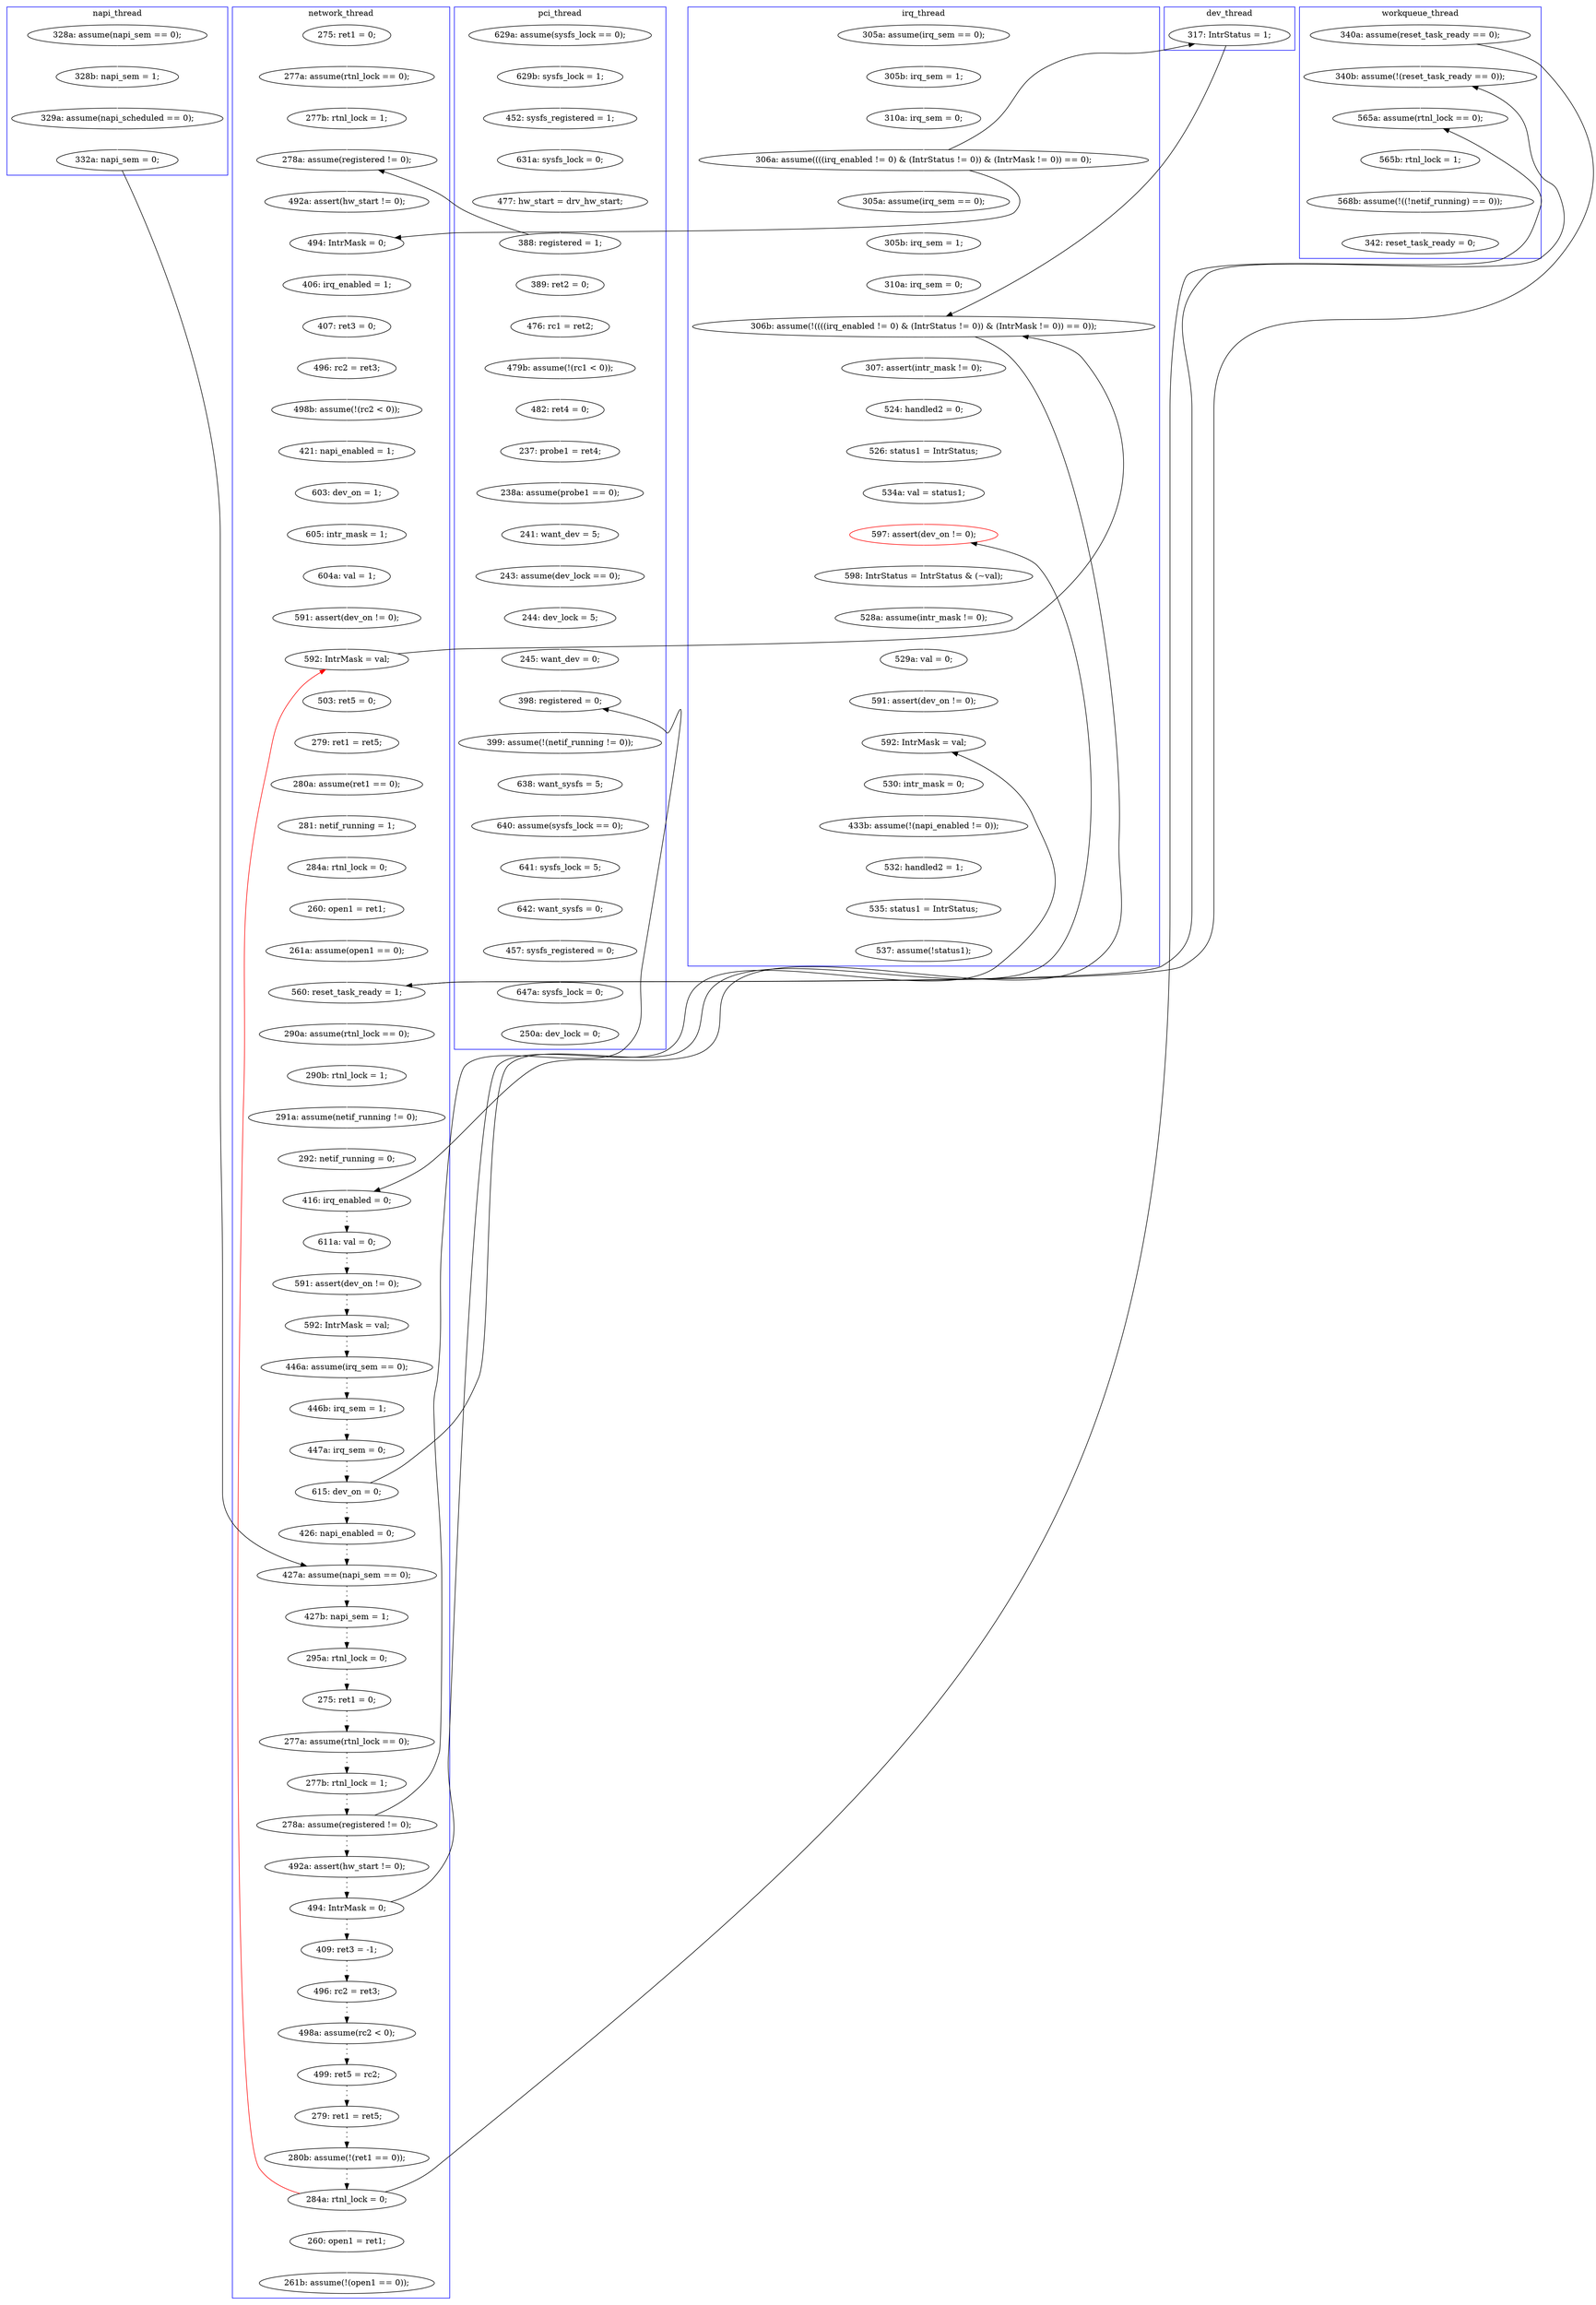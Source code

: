 digraph Counterexample {
	215 -> 216 [color = black, style = dotted]
	148 -> 244 [color = black, style = solid, constraint = false]
	273 -> 276 [color = white, style = solid]
	209 -> 215 [color = black, style = dotted]
	67 -> 83 [color = white, style = solid]
	114 -> 120 [color = white, style = solid]
	65 -> 67 [color = white, style = solid]
	133 -> 134 [color = white, style = solid]
	153 -> 155 [color = white, style = solid]
	120 -> 121 [color = white, style = solid]
	197 -> 200 [color = white, style = solid]
	240 -> 267 [color = white, style = solid]
	83 -> 85 [color = black, style = solid, constraint = false]
	233 -> 234 [color = white, style = solid]
	228 -> 250 [color = black, style = dotted]
	30 -> 31 [color = white, style = solid]
	177 -> 181 [color = black, style = dotted]
	165 -> 177 [color = black, style = solid, constraint = false]
	284 -> 285 [color = white, style = solid]
	285 -> 287 [color = white, style = solid]
	224 -> 233 [color = white, style = solid]
	113 -> 114 [color = white, style = solid]
	137 -> 139 [color = white, style = solid]
	217 -> 219 [color = black, style = dotted]
	192 -> 196 [color = black, style = solid, constraint = false]
	189 -> 190 [color = black, style = dotted]
	184 -> 188 [color = black, style = dotted]
	220 -> 224 [color = white, style = solid]
	152 -> 153 [color = white, style = solid]
	161 -> 162 [color = white, style = solid]
	228 -> 245 [color = black, style = solid, constraint = false]
	141 -> 144 [color = white, style = solid]
	91 -> 101 [color = white, style = solid]
	166 -> 171 [color = white, style = solid]
	35 -> 68 [color = black, style = solid, constraint = false]
	219 -> 220 [color = black, style = solid, constraint = false]
	29 -> 30 [color = white, style = solid]
	106 -> 115 [color = white, style = solid]
	101 -> 102 [color = white, style = solid]
	51 -> 52 [color = white, style = solid]
	287 -> 299 [color = white, style = solid]
	200 -> 241 [color = white, style = solid]
	244 -> 284 [color = white, style = solid]
	75 -> 78 [color = white, style = solid]
	61 -> 65 [color = white, style = solid]
	140 -> 141 [color = white, style = solid]
	134 -> 137 [color = white, style = solid]
	35 -> 91 [color = black, style = solid, constraint = false]
	206 -> 209 [color = black, style = dotted]
	257 -> 261 [color = white, style = solid]
	139 -> 140 [color = white, style = solid]
	90 -> 91 [color = white, style = solid]
	219 -> 226 [color = black, style = dotted]
	271 -> 272 [color = black, style = dotted]
	265 -> 296 [color = white, style = solid]
	263 -> 265 [color = white, style = solid]
	165 -> 166 [color = white, style = solid]
	268 -> 271 [color = black, style = dotted]
	272 -> 130 [color = red, style = solid, constraint = false]
	31 -> 35 [color = white, style = solid]
	38 -> 40 [color = white, style = solid]
	188 -> 189 [color = black, style = dotted]
	84 -> 94 [color = white, style = solid]
	235 -> 236 [color = white, style = solid]
	172 -> 174 [color = white, style = solid]
	79 -> 85 [color = white, style = solid]
	78 -> 79 [color = white, style = solid]
	37 -> 38 [color = white, style = solid]
	190 -> 192 [color = black, style = dotted]
	226 -> 228 [color = black, style = dotted]
	267 -> 289 [color = white, style = solid]
	245 -> 257 [color = white, style = solid]
	144 -> 148 [color = white, style = solid]
	205 -> 206 [color = black, style = dotted]
	119 -> 126 [color = white, style = solid]
	130 -> 133 [color = white, style = solid]
	122 -> 220 [color = white, style = solid]
	216 -> 217 [color = black, style = dotted]
	236 -> 240 [color = white, style = solid]
	156 -> 177 [color = white, style = solid]
	162 -> 163 [color = white, style = solid]
	83 -> 84 [color = white, style = solid]
	272 -> 273 [color = white, style = solid]
	174 -> 196 [color = white, style = solid]
	115 -> 119 [color = white, style = solid]
	45 -> 244 [color = white, style = solid]
	183 -> 184 [color = black, style = dotted]
	35 -> 161 [color = white, style = solid]
	163 -> 165 [color = white, style = solid]
	272 -> 284 [color = black, style = solid, constraint = false]
	148 -> 152 [color = white, style = solid]
	192 -> 204 [color = black, style = dotted]
	103 -> 106 [color = white, style = solid]
	243 -> 245 [color = white, style = solid]
	181 -> 183 [color = black, style = dotted]
	127 -> 129 [color = white, style = solid]
	204 -> 205 [color = black, style = dotted]
	98 -> 110 [color = white, style = solid]
	241 -> 243 [color = white, style = solid]
	130 -> 165 [color = black, style = solid, constraint = false]
	97 -> 98 [color = white, style = solid]
	196 -> 197 [color = white, style = solid]
	171 -> 172 [color = white, style = solid]
	126 -> 127 [color = white, style = solid]
	254 -> 255 [color = black, style = dotted]
	129 -> 130 [color = white, style = solid]
	261 -> 263 [color = white, style = solid]
	52 -> 61 [color = white, style = solid]
	110 -> 113 [color = white, style = solid]
	40 -> 123 [color = white, style = solid]
	255 -> 268 [color = black, style = dotted]
	234 -> 235 [color = white, style = solid]
	102 -> 103 [color = white, style = solid]
	121 -> 122 [color = white, style = solid]
	68 -> 165 [color = black, style = solid, constraint = false]
	85 -> 90 [color = white, style = solid]
	94 -> 97 [color = white, style = solid]
	250 -> 251 [color = black, style = dotted]
	45 -> 148 [color = black, style = solid, constraint = false]
	251 -> 254 [color = black, style = dotted]
	155 -> 156 [color = white, style = solid]
	123 -> 205 [color = black, style = solid, constraint = false]
	subgraph cluster7 {
		label = dev_thread
		color = blue
		68  [label = "317: IntrStatus = 1;"]
	}
	subgraph cluster5 {
		label = workqueue_thread
		color = blue
		299  [label = "342: reset_task_ready = 0;"]
		285  [label = "565b: rtnl_lock = 1;"]
		284  [label = "565a: assume(rtnl_lock == 0);"]
		244  [label = "340b: assume(!(reset_task_ready == 0));"]
		45  [label = "340a: assume(reset_task_ready == 0);"]
		287  [label = "568b: assume(!((!netif_running) == 0));"]
	}
	subgraph cluster4 {
		label = napi_thread
		color = blue
		40  [label = "329a: assume(napi_scheduled == 0);"]
		37  [label = "328a: assume(napi_sem == 0);"]
		38  [label = "328b: napi_sem = 1;"]
		123  [label = "332a: napi_sem = 0;"]
	}
	subgraph cluster3 {
		label = irq_thread
		color = blue
		196  [label = "597: assert(dev_on != 0);", color = red]
		245  [label = "592: IntrMask = val;"]
		30  [label = "305b: irq_sem = 1;"]
		261  [label = "433b: assume(!(napi_enabled != 0));"]
		172  [label = "526: status1 = IntrStatus;"]
		31  [label = "310a: irq_sem = 0;"]
		163  [label = "310a: irq_sem = 0;"]
		257  [label = "530: intr_mask = 0;"]
		241  [label = "529a: val = 0;"]
		296  [label = "537: assume(!status1);"]
		161  [label = "305a: assume(irq_sem == 0);"]
		166  [label = "307: assert(intr_mask != 0);"]
		243  [label = "591: assert(dev_on != 0);"]
		35  [label = "306a: assume((((irq_enabled != 0) & (IntrStatus != 0)) & (IntrMask != 0)) == 0);"]
		29  [label = "305a: assume(irq_sem == 0);"]
		165  [label = "306b: assume(!((((irq_enabled != 0) & (IntrStatus != 0)) & (IntrMask != 0)) == 0));"]
		171  [label = "524: handled2 = 0;"]
		200  [label = "528a: assume(intr_mask != 0);"]
		174  [label = "534a: val = status1;"]
		265  [label = "535: status1 = IntrStatus;"]
		162  [label = "305b: irq_sem = 1;"]
		197  [label = "598: IntrStatus = IntrStatus & (~val);"]
		263  [label = "532: handled2 = 1;"]
	}
	subgraph cluster2 {
		label = network_thread
		color = blue
		228  [label = "494: IntrMask = 0;"]
		79  [label = "277b: rtnl_lock = 1;"]
		273  [label = "260: open1 = ret1;"]
		272  [label = "284a: rtnl_lock = 0;"]
		192  [label = "615: dev_on = 0;"]
		254  [label = "498a: assume(rc2 < 0);"]
		134  [label = "279: ret1 = ret5;"]
		152  [label = "290a: assume(rtnl_lock == 0);"]
		140  [label = "284a: rtnl_lock = 0;"]
		251  [label = "496: rc2 = ret3;"]
		115  [label = "421: napi_enabled = 1;"]
		90  [label = "492a: assert(hw_start != 0);"]
		183  [label = "591: assert(dev_on != 0);"]
		217  [label = "277b: rtnl_lock = 1;"]
		216  [label = "277a: assume(rtnl_lock == 0);"]
		106  [label = "498b: assume(!(rc2 < 0));"]
		119  [label = "603: dev_on = 1;"]
		103  [label = "496: rc2 = ret3;"]
		189  [label = "446b: irq_sem = 1;"]
		153  [label = "290b: rtnl_lock = 1;"]
		75  [label = "275: ret1 = 0;"]
		276  [label = "261b: assume(!(open1 == 0));"]
		78  [label = "277a: assume(rtnl_lock == 0);"]
		271  [label = "280b: assume(!(ret1 == 0));"]
		155  [label = "291a: assume(netif_running != 0);"]
		219  [label = "278a: assume(registered != 0);"]
		127  [label = "604a: val = 1;"]
		156  [label = "292: netif_running = 0;"]
		139  [label = "281: netif_running = 1;"]
		215  [label = "275: ret1 = 0;"]
		85  [label = "278a: assume(registered != 0);"]
		255  [label = "499: ret5 = rc2;"]
		190  [label = "447a: irq_sem = 0;"]
		133  [label = "503: ret5 = 0;"]
		129  [label = "591: assert(dev_on != 0);"]
		126  [label = "605: intr_mask = 1;"]
		144  [label = "261a: assume(open1 == 0);"]
		141  [label = "260: open1 = ret1;"]
		209  [label = "295a: rtnl_lock = 0;"]
		101  [label = "406: irq_enabled = 1;"]
		204  [label = "426: napi_enabled = 0;"]
		181  [label = "611a: val = 0;"]
		205  [label = "427a: assume(napi_sem == 0);"]
		226  [label = "492a: assert(hw_start != 0);"]
		130  [label = "592: IntrMask = val;"]
		206  [label = "427b: napi_sem = 1;"]
		91  [label = "494: IntrMask = 0;"]
		184  [label = "592: IntrMask = val;"]
		250  [label = "409: ret3 = -1;"]
		137  [label = "280a: assume(ret1 == 0);"]
		102  [label = "407: ret3 = 0;"]
		177  [label = "416: irq_enabled = 0;"]
		148  [label = "560: reset_task_ready = 1;"]
		268  [label = "279: ret1 = ret5;"]
		188  [label = "446a: assume(irq_sem == 0);"]
	}
	subgraph cluster1 {
		label = pci_thread
		color = blue
		98  [label = "482: ret4 = 0;"]
		113  [label = "238a: assume(probe1 == 0);"]
		61  [label = "452: sysfs_registered = 1;"]
		224  [label = "399: assume(!(netif_running != 0));"]
		234  [label = "640: assume(sysfs_lock == 0);"]
		289  [label = "250a: dev_lock = 0;"]
		97  [label = "479b: assume(!(rc1 < 0));"]
		114  [label = "241: want_dev = 5;"]
		240  [label = "457: sysfs_registered = 0;"]
		94  [label = "476: rc1 = ret2;"]
		233  [label = "638: want_sysfs = 5;"]
		121  [label = "244: dev_lock = 5;"]
		67  [label = "477: hw_start = drv_hw_start;"]
		51  [label = "629a: assume(sysfs_lock == 0);"]
		65  [label = "631a: sysfs_lock = 0;"]
		122  [label = "245: want_dev = 0;"]
		236  [label = "642: want_sysfs = 0;"]
		84  [label = "389: ret2 = 0;"]
		110  [label = "237: probe1 = ret4;"]
		83  [label = "388: registered = 1;"]
		220  [label = "398: registered = 0;"]
		52  [label = "629b: sysfs_lock = 1;"]
		120  [label = "243: assume(dev_lock == 0);"]
		267  [label = "647a: sysfs_lock = 0;"]
		235  [label = "641: sysfs_lock = 5;"]
	}
}